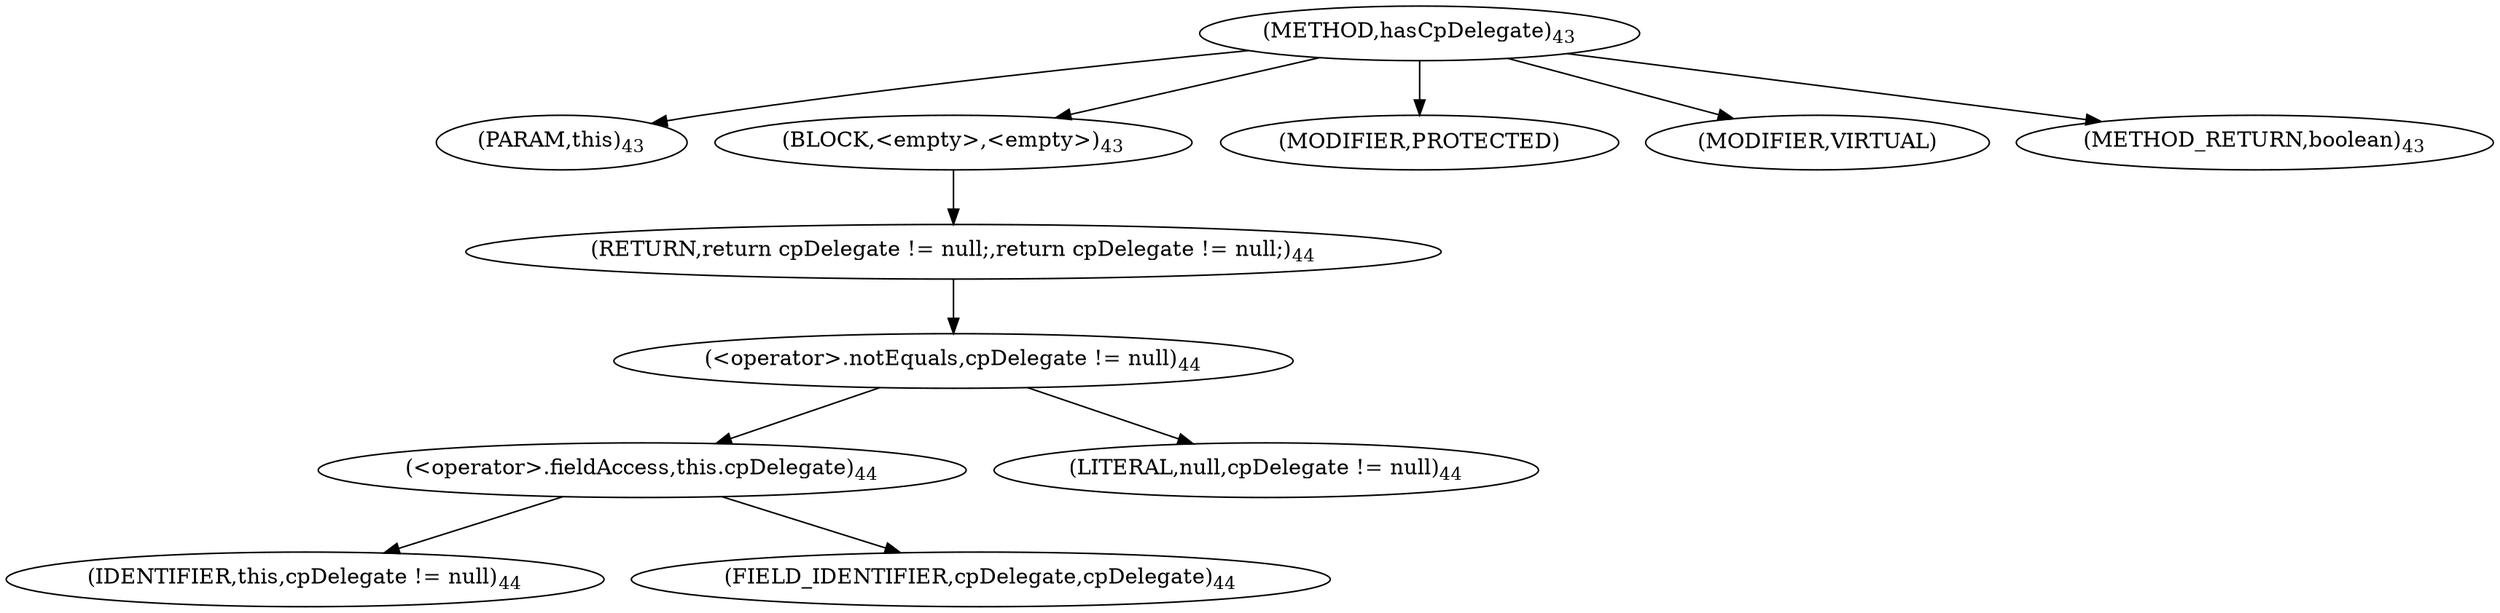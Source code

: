 digraph "hasCpDelegate" {  
"48" [label = <(METHOD,hasCpDelegate)<SUB>43</SUB>> ]
"49" [label = <(PARAM,this)<SUB>43</SUB>> ]
"50" [label = <(BLOCK,&lt;empty&gt;,&lt;empty&gt;)<SUB>43</SUB>> ]
"51" [label = <(RETURN,return cpDelegate != null;,return cpDelegate != null;)<SUB>44</SUB>> ]
"52" [label = <(&lt;operator&gt;.notEquals,cpDelegate != null)<SUB>44</SUB>> ]
"53" [label = <(&lt;operator&gt;.fieldAccess,this.cpDelegate)<SUB>44</SUB>> ]
"54" [label = <(IDENTIFIER,this,cpDelegate != null)<SUB>44</SUB>> ]
"55" [label = <(FIELD_IDENTIFIER,cpDelegate,cpDelegate)<SUB>44</SUB>> ]
"56" [label = <(LITERAL,null,cpDelegate != null)<SUB>44</SUB>> ]
"57" [label = <(MODIFIER,PROTECTED)> ]
"58" [label = <(MODIFIER,VIRTUAL)> ]
"59" [label = <(METHOD_RETURN,boolean)<SUB>43</SUB>> ]
  "48" -> "49" 
  "48" -> "50" 
  "48" -> "57" 
  "48" -> "58" 
  "48" -> "59" 
  "50" -> "51" 
  "51" -> "52" 
  "52" -> "53" 
  "52" -> "56" 
  "53" -> "54" 
  "53" -> "55" 
}
